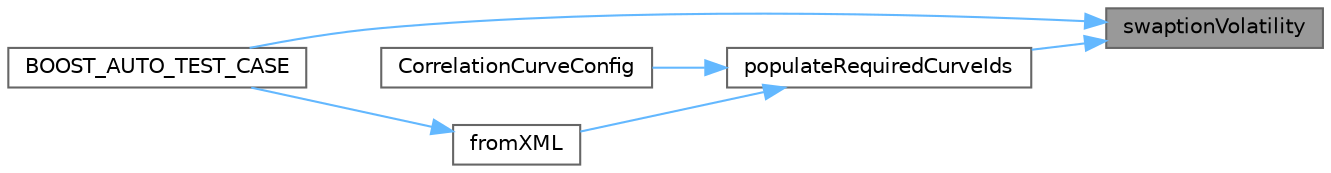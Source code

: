 digraph "swaptionVolatility"
{
 // INTERACTIVE_SVG=YES
 // LATEX_PDF_SIZE
  bgcolor="transparent";
  edge [fontname=Helvetica,fontsize=10,labelfontname=Helvetica,labelfontsize=10];
  node [fontname=Helvetica,fontsize=10,shape=box,height=0.2,width=0.4];
  rankdir="RL";
  Node1 [label="swaptionVolatility",height=0.2,width=0.4,color="gray40", fillcolor="grey60", style="filled", fontcolor="black",tooltip=" "];
  Node1 -> Node2 [dir="back",color="steelblue1",style="solid"];
  Node2 [label="BOOST_AUTO_TEST_CASE",height=0.2,width=0.4,color="grey40", fillcolor="white", style="filled",URL="$test_2correlationcurveconfig_8cpp.html#a696fe6eb94b2344fe284da1303c78f2b",tooltip=" "];
  Node1 -> Node3 [dir="back",color="steelblue1",style="solid"];
  Node3 [label="populateRequiredCurveIds",height=0.2,width=0.4,color="grey40", fillcolor="white", style="filled",URL="$classore_1_1data_1_1_correlation_curve_config.html#a09cdbe524aa89af7bba59a844397ebb9",tooltip=" "];
  Node3 -> Node4 [dir="back",color="steelblue1",style="solid"];
  Node4 [label="CorrelationCurveConfig",height=0.2,width=0.4,color="grey40", fillcolor="white", style="filled",URL="$classore_1_1data_1_1_correlation_curve_config.html#acbe3f2b81ac1dce78e4e8185b206c723",tooltip="Detailed constructor."];
  Node3 -> Node5 [dir="back",color="steelblue1",style="solid"];
  Node5 [label="fromXML",height=0.2,width=0.4,color="grey40", fillcolor="white", style="filled",URL="$classore_1_1data_1_1_correlation_curve_config.html#a7741ae0fc924943de5bfe02928262eb7",tooltip=" "];
  Node5 -> Node2 [dir="back",color="steelblue1",style="solid"];
}
